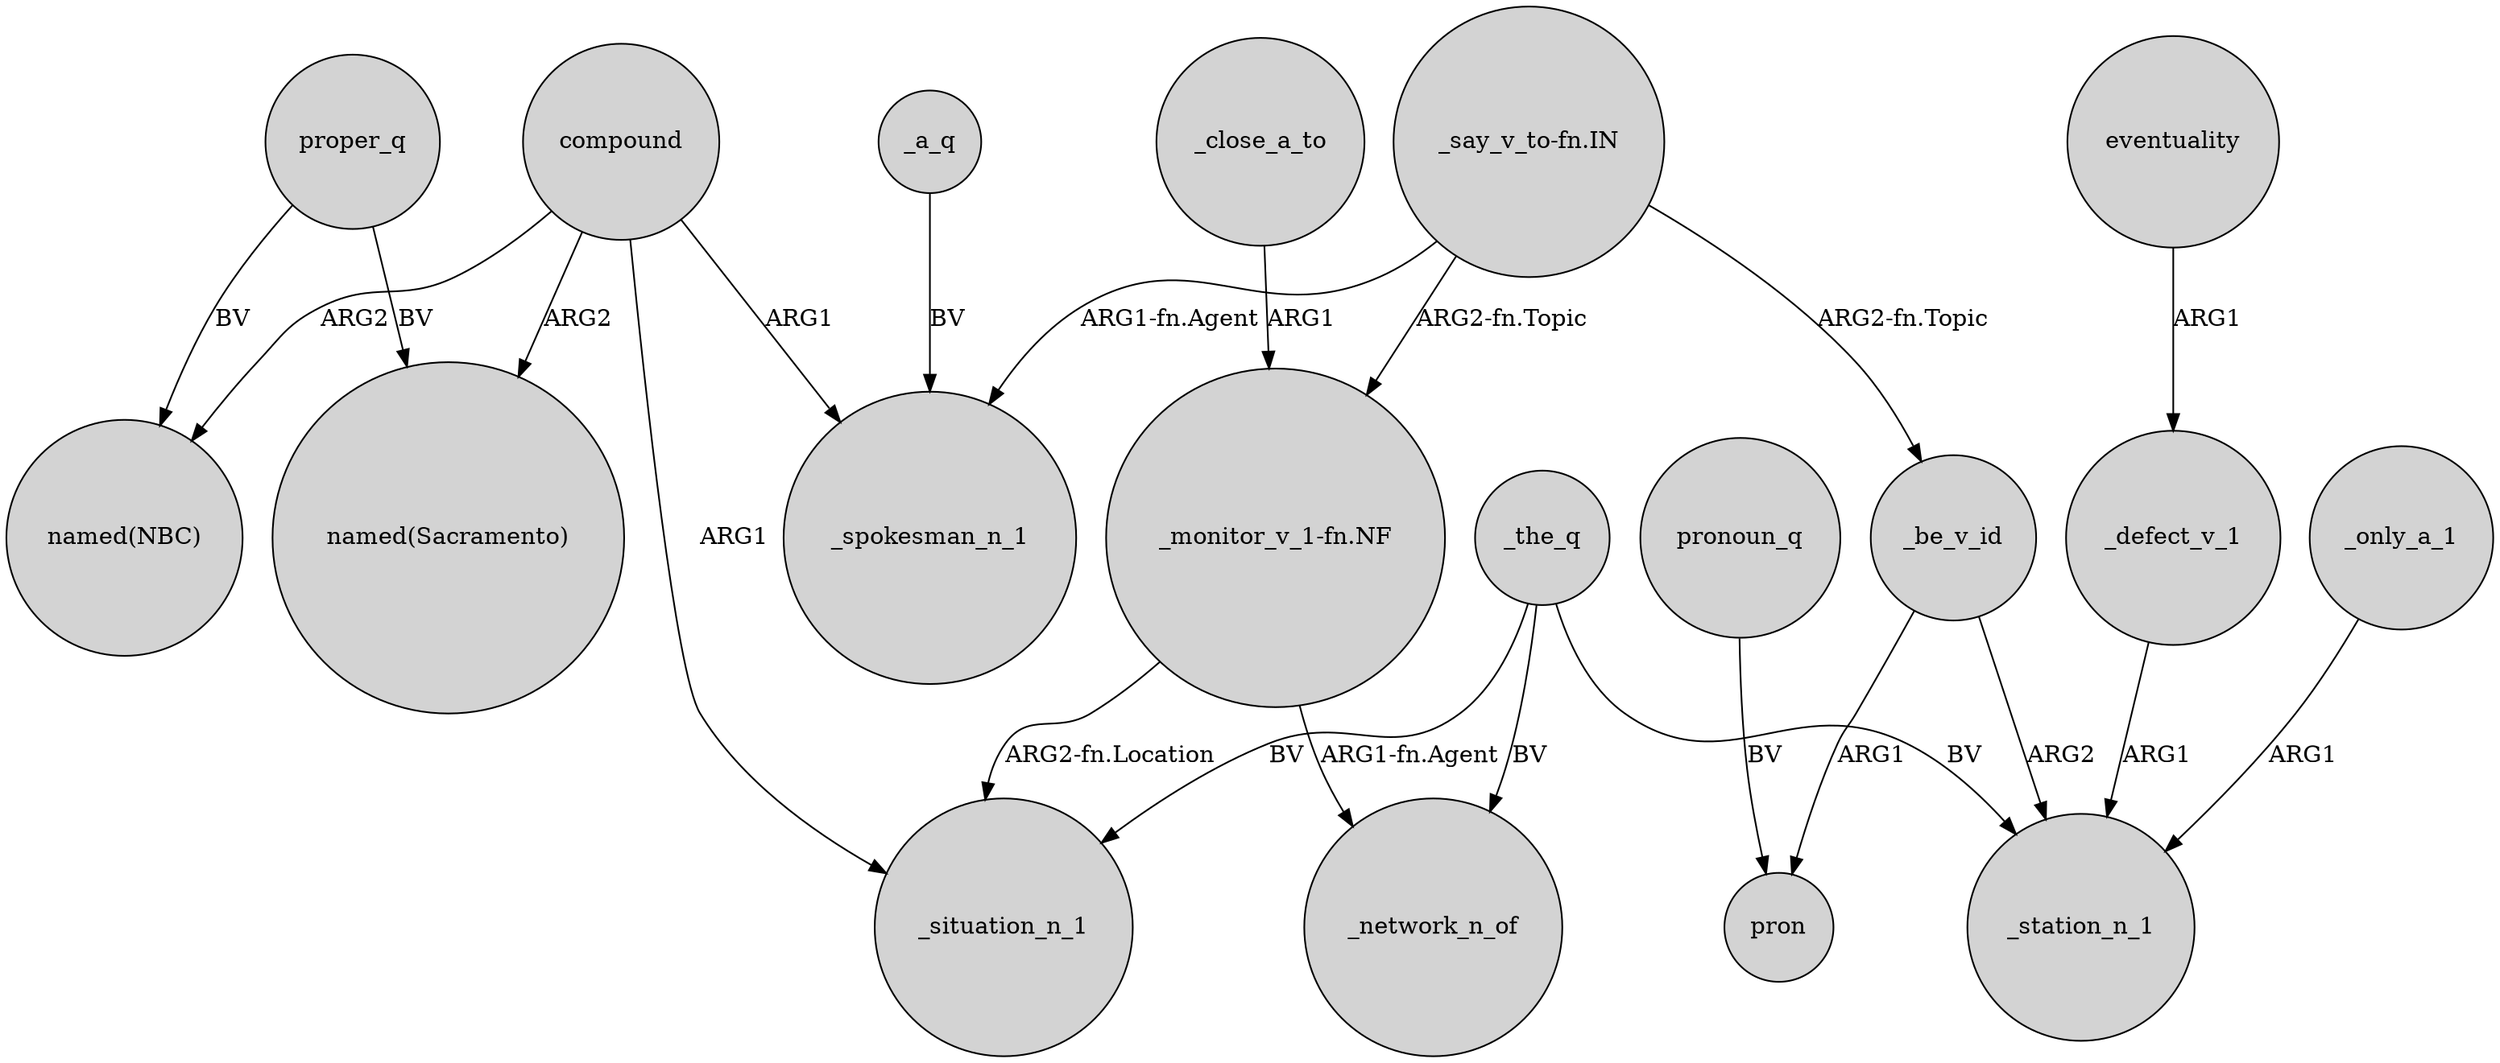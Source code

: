 digraph {
	node [shape=circle style=filled]
	proper_q -> "named(NBC)" [label=BV]
	_be_v_id -> _station_n_1 [label=ARG2]
	_the_q -> _situation_n_1 [label=BV]
	"_say_v_to-fn.IN" -> "_monitor_v_1-fn.NF" [label="ARG2-fn.Topic"]
	_the_q -> _station_n_1 [label=BV]
	_be_v_id -> pron [label=ARG1]
	compound -> _situation_n_1 [label=ARG1]
	"_say_v_to-fn.IN" -> _be_v_id [label="ARG2-fn.Topic"]
	"_say_v_to-fn.IN" -> _spokesman_n_1 [label="ARG1-fn.Agent"]
	_defect_v_1 -> _station_n_1 [label=ARG1]
	pronoun_q -> pron [label=BV]
	_the_q -> _network_n_of [label=BV]
	compound -> _spokesman_n_1 [label=ARG1]
	eventuality -> _defect_v_1 [label=ARG1]
	_close_a_to -> "_monitor_v_1-fn.NF" [label=ARG1]
	"_monitor_v_1-fn.NF" -> _situation_n_1 [label="ARG2-fn.Location"]
	compound -> "named(Sacramento)" [label=ARG2]
	compound -> "named(NBC)" [label=ARG2]
	proper_q -> "named(Sacramento)" [label=BV]
	_a_q -> _spokesman_n_1 [label=BV]
	"_monitor_v_1-fn.NF" -> _network_n_of [label="ARG1-fn.Agent"]
	_only_a_1 -> _station_n_1 [label=ARG1]
}
